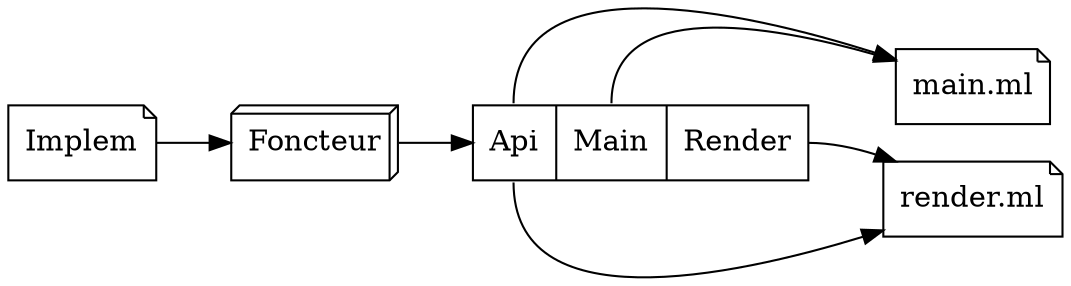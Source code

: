 digraph g {
        rankdir="LR";
        A[label="Implem", shape=note]
        C[label="Foncteur", shape=box3d];
        R[shape="record" label="{ <a> Api | <b> Main | <c> Render }"]
        A -> C;
        C -> R;
        M[label="main.ml", shape=note];
        N[label="render.ml", shape=note];
        R:a -> M;
        R:a -> N;
        R:b -> M;
        R:c -> N;
}
